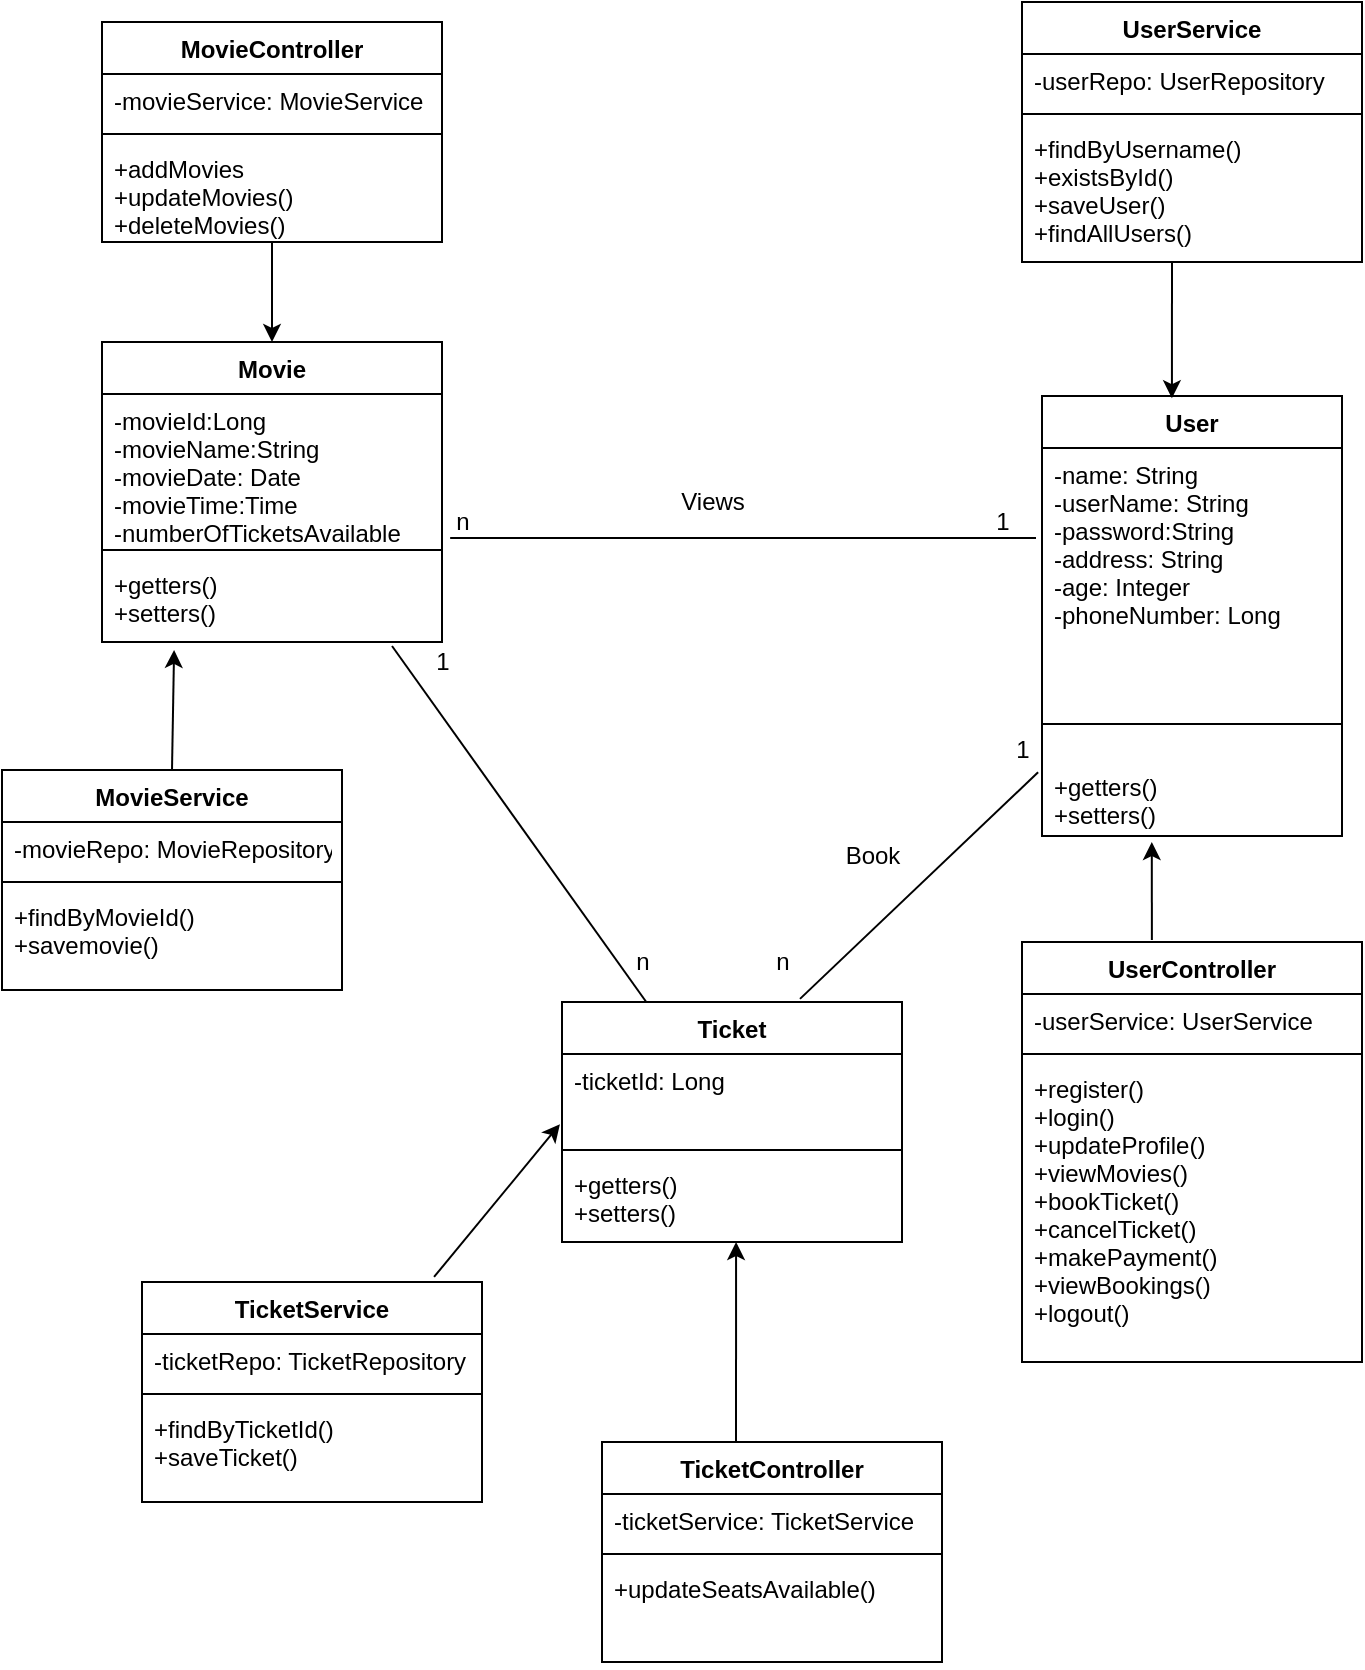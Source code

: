 <mxfile version="16.2.4" type="device"><diagram id="Nfag9feasL2ygvwvBoIQ" name="Page-1"><mxGraphModel dx="868" dy="450" grid="1" gridSize="10" guides="1" tooltips="1" connect="1" arrows="1" fold="1" page="1" pageScale="1" pageWidth="850" pageHeight="1100" math="0" shadow="0"><root><mxCell id="0"/><mxCell id="1" parent="0"/><mxCell id="Yt8NpR8JCxs7gJkBRkEi-5" value="User" style="swimlane;fontStyle=1;align=center;verticalAlign=top;childLayout=stackLayout;horizontal=1;startSize=26;horizontalStack=0;resizeParent=1;resizeParentMax=0;resizeLast=0;collapsible=1;marginBottom=0;" parent="1" vertex="1"><mxGeometry x="530" y="217" width="150" height="220" as="geometry"/></mxCell><mxCell id="Yt8NpR8JCxs7gJkBRkEi-6" value="-name: String&#10;-userName: String&#10;-password:String&#10;-address: String&#10;-age: Integer&#10;-phoneNumber: Long " style="text;strokeColor=none;fillColor=none;align=left;verticalAlign=top;spacingLeft=4;spacingRight=4;overflow=hidden;rotatable=0;points=[[0,0.5],[1,0.5]];portConstraint=eastwest;" parent="Yt8NpR8JCxs7gJkBRkEi-5" vertex="1"><mxGeometry y="26" width="150" height="134" as="geometry"/></mxCell><mxCell id="Yt8NpR8JCxs7gJkBRkEi-7" value="" style="line;strokeWidth=1;fillColor=none;align=left;verticalAlign=middle;spacingTop=-1;spacingLeft=3;spacingRight=3;rotatable=0;labelPosition=right;points=[];portConstraint=eastwest;" parent="Yt8NpR8JCxs7gJkBRkEi-5" vertex="1"><mxGeometry y="160" width="150" height="8" as="geometry"/></mxCell><mxCell id="Yt8NpR8JCxs7gJkBRkEi-8" value="&#10;+getters()&#10;+setters()&#10;" style="text;strokeColor=none;fillColor=none;align=left;verticalAlign=top;spacingLeft=4;spacingRight=4;overflow=hidden;rotatable=0;points=[[0,0.5],[1,0.5]];portConstraint=eastwest;" parent="Yt8NpR8JCxs7gJkBRkEi-5" vertex="1"><mxGeometry y="168" width="150" height="52" as="geometry"/></mxCell><mxCell id="Yt8NpR8JCxs7gJkBRkEi-21" value="Ticket" style="swimlane;fontStyle=1;align=center;verticalAlign=top;childLayout=stackLayout;horizontal=1;startSize=26;horizontalStack=0;resizeParent=1;resizeParentMax=0;resizeLast=0;collapsible=1;marginBottom=0;" parent="1" vertex="1"><mxGeometry x="290" y="520" width="170" height="120" as="geometry"/></mxCell><mxCell id="Yt8NpR8JCxs7gJkBRkEi-22" value="-ticketId: Long" style="text;strokeColor=none;fillColor=none;align=left;verticalAlign=top;spacingLeft=4;spacingRight=4;overflow=hidden;rotatable=0;points=[[0,0.5],[1,0.5]];portConstraint=eastwest;" parent="Yt8NpR8JCxs7gJkBRkEi-21" vertex="1"><mxGeometry y="26" width="170" height="44" as="geometry"/></mxCell><mxCell id="Yt8NpR8JCxs7gJkBRkEi-23" value="" style="line;strokeWidth=1;fillColor=none;align=left;verticalAlign=middle;spacingTop=-1;spacingLeft=3;spacingRight=3;rotatable=0;labelPosition=right;points=[];portConstraint=eastwest;" parent="Yt8NpR8JCxs7gJkBRkEi-21" vertex="1"><mxGeometry y="70" width="170" height="8" as="geometry"/></mxCell><mxCell id="Yt8NpR8JCxs7gJkBRkEi-24" value="+getters()&#10;+setters()" style="text;strokeColor=none;fillColor=none;align=left;verticalAlign=top;spacingLeft=4;spacingRight=4;overflow=hidden;rotatable=0;points=[[0,0.5],[1,0.5]];portConstraint=eastwest;" parent="Yt8NpR8JCxs7gJkBRkEi-21" vertex="1"><mxGeometry y="78" width="170" height="42" as="geometry"/></mxCell><mxCell id="Yt8NpR8JCxs7gJkBRkEi-45" value="" style="endArrow=none;html=1;rounded=0;entryX=-0.013;entryY=0.387;entryDx=0;entryDy=0;entryPerimeter=0;exitX=0.7;exitY=-0.013;exitDx=0;exitDy=0;exitPerimeter=0;" parent="1" source="Yt8NpR8JCxs7gJkBRkEi-21" target="Yt8NpR8JCxs7gJkBRkEi-8" edge="1"><mxGeometry width="50" height="50" relative="1" as="geometry"><mxPoint x="400" y="450" as="sourcePoint"/><mxPoint x="450" y="400" as="targetPoint"/></mxGeometry></mxCell><mxCell id="Yt8NpR8JCxs7gJkBRkEi-46" value="Book" style="text;html=1;align=center;verticalAlign=middle;resizable=0;points=[];autosize=1;strokeColor=none;fillColor=none;" parent="1" vertex="1"><mxGeometry x="425" y="437" width="40" height="20" as="geometry"/></mxCell><mxCell id="Yt8NpR8JCxs7gJkBRkEi-47" value="1" style="text;html=1;align=center;verticalAlign=middle;resizable=0;points=[];autosize=1;strokeColor=none;fillColor=none;" parent="1" vertex="1"><mxGeometry x="510" y="384" width="20" height="20" as="geometry"/></mxCell><mxCell id="Yt8NpR8JCxs7gJkBRkEi-48" value="n" style="text;html=1;align=center;verticalAlign=middle;resizable=0;points=[];autosize=1;strokeColor=none;fillColor=none;" parent="1" vertex="1"><mxGeometry x="390" y="490" width="20" height="20" as="geometry"/></mxCell><mxCell id="cOU52TD0yPGHPaAeKPCJ-2" value="" style="endArrow=none;html=1;rounded=0;exitX=1.024;exitY=0.973;exitDx=0;exitDy=0;entryX=-0.02;entryY=0.336;entryDx=0;entryDy=0;entryPerimeter=0;exitPerimeter=0;" parent="1" source="cOU52TD0yPGHPaAeKPCJ-27" target="Yt8NpR8JCxs7gJkBRkEi-6" edge="1"><mxGeometry width="50" height="50" relative="1" as="geometry"><mxPoint x="230" y="238" as="sourcePoint"/><mxPoint x="450" y="210" as="targetPoint"/></mxGeometry></mxCell><mxCell id="cOU52TD0yPGHPaAeKPCJ-3" value="1" style="text;html=1;align=center;verticalAlign=middle;resizable=0;points=[];autosize=1;strokeColor=none;fillColor=none;" parent="1" vertex="1"><mxGeometry x="500" y="270" width="20" height="20" as="geometry"/></mxCell><mxCell id="cOU52TD0yPGHPaAeKPCJ-4" value="n" style="text;html=1;align=center;verticalAlign=middle;resizable=0;points=[];autosize=1;strokeColor=none;fillColor=none;" parent="1" vertex="1"><mxGeometry x="230" y="270" width="20" height="20" as="geometry"/></mxCell><mxCell id="cOU52TD0yPGHPaAeKPCJ-5" value="Views" style="text;html=1;align=center;verticalAlign=middle;resizable=0;points=[];autosize=1;strokeColor=none;fillColor=none;" parent="1" vertex="1"><mxGeometry x="340" y="260" width="50" height="20" as="geometry"/></mxCell><mxCell id="cOU52TD0yPGHPaAeKPCJ-13" value="MovieService" style="swimlane;fontStyle=1;align=center;verticalAlign=top;childLayout=stackLayout;horizontal=1;startSize=26;horizontalStack=0;resizeParent=1;resizeParentMax=0;resizeLast=0;collapsible=1;marginBottom=0;" parent="1" vertex="1"><mxGeometry x="10" y="404" width="170" height="110" as="geometry"/></mxCell><mxCell id="cOU52TD0yPGHPaAeKPCJ-14" value="-movieRepo: MovieRepository" style="text;strokeColor=none;fillColor=none;align=left;verticalAlign=top;spacingLeft=4;spacingRight=4;overflow=hidden;rotatable=0;points=[[0,0.5],[1,0.5]];portConstraint=eastwest;" parent="cOU52TD0yPGHPaAeKPCJ-13" vertex="1"><mxGeometry y="26" width="170" height="26" as="geometry"/></mxCell><mxCell id="cOU52TD0yPGHPaAeKPCJ-15" value="" style="line;strokeWidth=1;fillColor=none;align=left;verticalAlign=middle;spacingTop=-1;spacingLeft=3;spacingRight=3;rotatable=0;labelPosition=right;points=[];portConstraint=eastwest;" parent="cOU52TD0yPGHPaAeKPCJ-13" vertex="1"><mxGeometry y="52" width="170" height="8" as="geometry"/></mxCell><mxCell id="cOU52TD0yPGHPaAeKPCJ-16" value="+findByMovieId()&#10;+savemovie()" style="text;strokeColor=none;fillColor=none;align=left;verticalAlign=top;spacingLeft=4;spacingRight=4;overflow=hidden;rotatable=0;points=[[0,0.5],[1,0.5]];portConstraint=eastwest;" parent="cOU52TD0yPGHPaAeKPCJ-13" vertex="1"><mxGeometry y="60" width="170" height="50" as="geometry"/></mxCell><mxCell id="cOU52TD0yPGHPaAeKPCJ-20" value="MovieController" style="swimlane;fontStyle=1;align=center;verticalAlign=top;childLayout=stackLayout;horizontal=1;startSize=26;horizontalStack=0;resizeParent=1;resizeParentMax=0;resizeLast=0;collapsible=1;marginBottom=0;" parent="1" vertex="1"><mxGeometry x="60" y="30" width="170" height="110" as="geometry"/></mxCell><mxCell id="cOU52TD0yPGHPaAeKPCJ-21" value="-movieService: MovieService" style="text;strokeColor=none;fillColor=none;align=left;verticalAlign=top;spacingLeft=4;spacingRight=4;overflow=hidden;rotatable=0;points=[[0,0.5],[1,0.5]];portConstraint=eastwest;" parent="cOU52TD0yPGHPaAeKPCJ-20" vertex="1"><mxGeometry y="26" width="170" height="26" as="geometry"/></mxCell><mxCell id="cOU52TD0yPGHPaAeKPCJ-22" value="" style="line;strokeWidth=1;fillColor=none;align=left;verticalAlign=middle;spacingTop=-1;spacingLeft=3;spacingRight=3;rotatable=0;labelPosition=right;points=[];portConstraint=eastwest;" parent="cOU52TD0yPGHPaAeKPCJ-20" vertex="1"><mxGeometry y="52" width="170" height="8" as="geometry"/></mxCell><mxCell id="cOU52TD0yPGHPaAeKPCJ-23" value="+addMovies&#10;+updateMovies()&#10;+deleteMovies()" style="text;strokeColor=none;fillColor=none;align=left;verticalAlign=top;spacingLeft=4;spacingRight=4;overflow=hidden;rotatable=0;points=[[0,0.5],[1,0.5]];portConstraint=eastwest;" parent="cOU52TD0yPGHPaAeKPCJ-20" vertex="1"><mxGeometry y="60" width="170" height="50" as="geometry"/></mxCell><mxCell id="cOU52TD0yPGHPaAeKPCJ-26" value="Movie" style="swimlane;fontStyle=1;align=center;verticalAlign=top;childLayout=stackLayout;horizontal=1;startSize=26;horizontalStack=0;resizeParent=1;resizeParentMax=0;resizeLast=0;collapsible=1;marginBottom=0;" parent="1" vertex="1"><mxGeometry x="60" y="190" width="170" height="150" as="geometry"/></mxCell><mxCell id="cOU52TD0yPGHPaAeKPCJ-27" value="-movieId:Long&#10;-movieName:String&#10;-movieDate: Date&#10;-movieTime:Time&#10;-numberOfTicketsAvailable" style="text;strokeColor=none;fillColor=none;align=left;verticalAlign=top;spacingLeft=4;spacingRight=4;overflow=hidden;rotatable=0;points=[[0,0.5],[1,0.5]];portConstraint=eastwest;" parent="cOU52TD0yPGHPaAeKPCJ-26" vertex="1"><mxGeometry y="26" width="170" height="74" as="geometry"/></mxCell><mxCell id="cOU52TD0yPGHPaAeKPCJ-28" value="" style="line;strokeWidth=1;fillColor=none;align=left;verticalAlign=middle;spacingTop=-1;spacingLeft=3;spacingRight=3;rotatable=0;labelPosition=right;points=[];portConstraint=eastwest;" parent="cOU52TD0yPGHPaAeKPCJ-26" vertex="1"><mxGeometry y="100" width="170" height="8" as="geometry"/></mxCell><mxCell id="cOU52TD0yPGHPaAeKPCJ-29" value="+getters()&#10;+setters()" style="text;strokeColor=none;fillColor=none;align=left;verticalAlign=top;spacingLeft=4;spacingRight=4;overflow=hidden;rotatable=0;points=[[0,0.5],[1,0.5]];portConstraint=eastwest;" parent="cOU52TD0yPGHPaAeKPCJ-26" vertex="1"><mxGeometry y="108" width="170" height="42" as="geometry"/></mxCell><mxCell id="cOU52TD0yPGHPaAeKPCJ-30" value="" style="endArrow=classic;html=1;rounded=0;exitX=0.5;exitY=0;exitDx=0;exitDy=0;entryX=0.212;entryY=1.095;entryDx=0;entryDy=0;entryPerimeter=0;" parent="1" source="cOU52TD0yPGHPaAeKPCJ-13" target="cOU52TD0yPGHPaAeKPCJ-29" edge="1"><mxGeometry width="50" height="50" relative="1" as="geometry"><mxPoint x="400" y="290" as="sourcePoint"/><mxPoint x="450" y="240" as="targetPoint"/></mxGeometry></mxCell><mxCell id="cOU52TD0yPGHPaAeKPCJ-31" value="" style="endArrow=classic;html=1;rounded=0;entryX=0.5;entryY=0;entryDx=0;entryDy=0;" parent="1" target="cOU52TD0yPGHPaAeKPCJ-26" edge="1"><mxGeometry width="50" height="50" relative="1" as="geometry"><mxPoint x="145" y="140" as="sourcePoint"/><mxPoint x="290" y="180" as="targetPoint"/></mxGeometry></mxCell><mxCell id="cOU52TD0yPGHPaAeKPCJ-32" value="UserController" style="swimlane;fontStyle=1;align=center;verticalAlign=top;childLayout=stackLayout;horizontal=1;startSize=26;horizontalStack=0;resizeParent=1;resizeParentMax=0;resizeLast=0;collapsible=1;marginBottom=0;" parent="1" vertex="1"><mxGeometry x="520" y="490" width="170" height="210" as="geometry"/></mxCell><mxCell id="cOU52TD0yPGHPaAeKPCJ-33" value="-userService: UserService" style="text;strokeColor=none;fillColor=none;align=left;verticalAlign=top;spacingLeft=4;spacingRight=4;overflow=hidden;rotatable=0;points=[[0,0.5],[1,0.5]];portConstraint=eastwest;" parent="cOU52TD0yPGHPaAeKPCJ-32" vertex="1"><mxGeometry y="26" width="170" height="26" as="geometry"/></mxCell><mxCell id="cOU52TD0yPGHPaAeKPCJ-34" value="" style="line;strokeWidth=1;fillColor=none;align=left;verticalAlign=middle;spacingTop=-1;spacingLeft=3;spacingRight=3;rotatable=0;labelPosition=right;points=[];portConstraint=eastwest;" parent="cOU52TD0yPGHPaAeKPCJ-32" vertex="1"><mxGeometry y="52" width="170" height="8" as="geometry"/></mxCell><mxCell id="cOU52TD0yPGHPaAeKPCJ-35" value="+register()&#10;+login()&#10;+updateProfile()&#10;+viewMovies()&#10;+bookTicket()&#10;+cancelTicket()&#10;+makePayment()&#10;+viewBookings()&#10;+logout()" style="text;strokeColor=none;fillColor=none;align=left;verticalAlign=top;spacingLeft=4;spacingRight=4;overflow=hidden;rotatable=0;points=[[0,0.5],[1,0.5]];portConstraint=eastwest;" parent="cOU52TD0yPGHPaAeKPCJ-32" vertex="1"><mxGeometry y="60" width="170" height="150" as="geometry"/></mxCell><mxCell id="cOU52TD0yPGHPaAeKPCJ-36" value="UserService" style="swimlane;fontStyle=1;align=center;verticalAlign=top;childLayout=stackLayout;horizontal=1;startSize=26;horizontalStack=0;resizeParent=1;resizeParentMax=0;resizeLast=0;collapsible=1;marginBottom=0;" parent="1" vertex="1"><mxGeometry x="520" y="20" width="170" height="130" as="geometry"/></mxCell><mxCell id="cOU52TD0yPGHPaAeKPCJ-37" value="-userRepo: UserRepository" style="text;strokeColor=none;fillColor=none;align=left;verticalAlign=top;spacingLeft=4;spacingRight=4;overflow=hidden;rotatable=0;points=[[0,0.5],[1,0.5]];portConstraint=eastwest;" parent="cOU52TD0yPGHPaAeKPCJ-36" vertex="1"><mxGeometry y="26" width="170" height="26" as="geometry"/></mxCell><mxCell id="cOU52TD0yPGHPaAeKPCJ-38" value="" style="line;strokeWidth=1;fillColor=none;align=left;verticalAlign=middle;spacingTop=-1;spacingLeft=3;spacingRight=3;rotatable=0;labelPosition=right;points=[];portConstraint=eastwest;" parent="cOU52TD0yPGHPaAeKPCJ-36" vertex="1"><mxGeometry y="52" width="170" height="8" as="geometry"/></mxCell><mxCell id="cOU52TD0yPGHPaAeKPCJ-39" value="+findByUsername()&#10;+existsById()&#10;+saveUser()&#10;+findAllUsers()" style="text;strokeColor=none;fillColor=none;align=left;verticalAlign=top;spacingLeft=4;spacingRight=4;overflow=hidden;rotatable=0;points=[[0,0.5],[1,0.5]];portConstraint=eastwest;" parent="cOU52TD0yPGHPaAeKPCJ-36" vertex="1"><mxGeometry y="60" width="170" height="70" as="geometry"/></mxCell><mxCell id="cOU52TD0yPGHPaAeKPCJ-40" value="" style="endArrow=classic;html=1;rounded=0;exitX=0.382;exitY=-0.005;exitDx=0;exitDy=0;exitPerimeter=0;entryX=0.366;entryY=1.058;entryDx=0;entryDy=0;entryPerimeter=0;" parent="1" source="cOU52TD0yPGHPaAeKPCJ-32" target="Yt8NpR8JCxs7gJkBRkEi-8" edge="1"><mxGeometry width="50" height="50" relative="1" as="geometry"><mxPoint x="400" y="490" as="sourcePoint"/><mxPoint x="450" y="440" as="targetPoint"/></mxGeometry></mxCell><mxCell id="cOU52TD0yPGHPaAeKPCJ-41" value="" style="endArrow=classic;html=1;rounded=0;entryX=0.433;entryY=0.005;entryDx=0;entryDy=0;entryPerimeter=0;" parent="1" target="Yt8NpR8JCxs7gJkBRkEi-5" edge="1"><mxGeometry width="50" height="50" relative="1" as="geometry"><mxPoint x="595" y="150" as="sourcePoint"/><mxPoint x="450" y="440" as="targetPoint"/><Array as="points"/></mxGeometry></mxCell><mxCell id="cOU52TD0yPGHPaAeKPCJ-42" value="TicketService" style="swimlane;fontStyle=1;align=center;verticalAlign=top;childLayout=stackLayout;horizontal=1;startSize=26;horizontalStack=0;resizeParent=1;resizeParentMax=0;resizeLast=0;collapsible=1;marginBottom=0;" parent="1" vertex="1"><mxGeometry x="80" y="660" width="170" height="110" as="geometry"/></mxCell><mxCell id="cOU52TD0yPGHPaAeKPCJ-43" value="-ticketRepo: TicketRepository" style="text;strokeColor=none;fillColor=none;align=left;verticalAlign=top;spacingLeft=4;spacingRight=4;overflow=hidden;rotatable=0;points=[[0,0.5],[1,0.5]];portConstraint=eastwest;" parent="cOU52TD0yPGHPaAeKPCJ-42" vertex="1"><mxGeometry y="26" width="170" height="26" as="geometry"/></mxCell><mxCell id="cOU52TD0yPGHPaAeKPCJ-44" value="" style="line;strokeWidth=1;fillColor=none;align=left;verticalAlign=middle;spacingTop=-1;spacingLeft=3;spacingRight=3;rotatable=0;labelPosition=right;points=[];portConstraint=eastwest;" parent="cOU52TD0yPGHPaAeKPCJ-42" vertex="1"><mxGeometry y="52" width="170" height="8" as="geometry"/></mxCell><mxCell id="cOU52TD0yPGHPaAeKPCJ-45" value="+findByTicketId()&#10;+saveTicket()" style="text;strokeColor=none;fillColor=none;align=left;verticalAlign=top;spacingLeft=4;spacingRight=4;overflow=hidden;rotatable=0;points=[[0,0.5],[1,0.5]];portConstraint=eastwest;" parent="cOU52TD0yPGHPaAeKPCJ-42" vertex="1"><mxGeometry y="60" width="170" height="50" as="geometry"/></mxCell><mxCell id="cOU52TD0yPGHPaAeKPCJ-46" value="" style="endArrow=classic;html=1;rounded=0;exitX=0.859;exitY=-0.023;exitDx=0;exitDy=0;exitPerimeter=0;entryX=-0.006;entryY=0.797;entryDx=0;entryDy=0;entryPerimeter=0;" parent="1" source="cOU52TD0yPGHPaAeKPCJ-42" target="Yt8NpR8JCxs7gJkBRkEi-22" edge="1"><mxGeometry width="50" height="50" relative="1" as="geometry"><mxPoint x="400" y="590" as="sourcePoint"/><mxPoint x="450" y="540" as="targetPoint"/></mxGeometry></mxCell><mxCell id="cOU52TD0yPGHPaAeKPCJ-47" value="TicketController" style="swimlane;fontStyle=1;align=center;verticalAlign=top;childLayout=stackLayout;horizontal=1;startSize=26;horizontalStack=0;resizeParent=1;resizeParentMax=0;resizeLast=0;collapsible=1;marginBottom=0;" parent="1" vertex="1"><mxGeometry x="310" y="740" width="170" height="110" as="geometry"/></mxCell><mxCell id="cOU52TD0yPGHPaAeKPCJ-48" value="-ticketService: TicketService" style="text;strokeColor=none;fillColor=none;align=left;verticalAlign=top;spacingLeft=4;spacingRight=4;overflow=hidden;rotatable=0;points=[[0,0.5],[1,0.5]];portConstraint=eastwest;" parent="cOU52TD0yPGHPaAeKPCJ-47" vertex="1"><mxGeometry y="26" width="170" height="26" as="geometry"/></mxCell><mxCell id="cOU52TD0yPGHPaAeKPCJ-49" value="" style="line;strokeWidth=1;fillColor=none;align=left;verticalAlign=middle;spacingTop=-1;spacingLeft=3;spacingRight=3;rotatable=0;labelPosition=right;points=[];portConstraint=eastwest;" parent="cOU52TD0yPGHPaAeKPCJ-47" vertex="1"><mxGeometry y="52" width="170" height="8" as="geometry"/></mxCell><mxCell id="cOU52TD0yPGHPaAeKPCJ-50" value="+updateSeatsAvailable()" style="text;strokeColor=none;fillColor=none;align=left;verticalAlign=top;spacingLeft=4;spacingRight=4;overflow=hidden;rotatable=0;points=[[0,0.5],[1,0.5]];portConstraint=eastwest;" parent="cOU52TD0yPGHPaAeKPCJ-47" vertex="1"><mxGeometry y="60" width="170" height="50" as="geometry"/></mxCell><mxCell id="cOU52TD0yPGHPaAeKPCJ-51" value="" style="endArrow=classic;html=1;rounded=0;entryX=0.512;entryY=1;entryDx=0;entryDy=0;entryPerimeter=0;" parent="1" target="Yt8NpR8JCxs7gJkBRkEi-24" edge="1"><mxGeometry width="50" height="50" relative="1" as="geometry"><mxPoint x="377" y="740" as="sourcePoint"/><mxPoint x="450" y="760" as="targetPoint"/></mxGeometry></mxCell><mxCell id="_refT9BoG2vSFC-svIFM-1" value="" style="endArrow=none;html=1;rounded=0;entryX=0.853;entryY=1.048;entryDx=0;entryDy=0;entryPerimeter=0;" edge="1" parent="1" source="Yt8NpR8JCxs7gJkBRkEi-21" target="cOU52TD0yPGHPaAeKPCJ-29"><mxGeometry width="50" height="50" relative="1" as="geometry"><mxPoint x="400" y="360" as="sourcePoint"/><mxPoint x="450" y="310" as="targetPoint"/></mxGeometry></mxCell><mxCell id="_refT9BoG2vSFC-svIFM-2" value="1" style="text;html=1;align=center;verticalAlign=middle;resizable=0;points=[];autosize=1;strokeColor=none;fillColor=none;" vertex="1" parent="1"><mxGeometry x="220" y="340" width="20" height="20" as="geometry"/></mxCell><mxCell id="_refT9BoG2vSFC-svIFM-3" value="n" style="text;html=1;align=center;verticalAlign=middle;resizable=0;points=[];autosize=1;strokeColor=none;fillColor=none;" vertex="1" parent="1"><mxGeometry x="320" y="490" width="20" height="20" as="geometry"/></mxCell></root></mxGraphModel></diagram></mxfile>